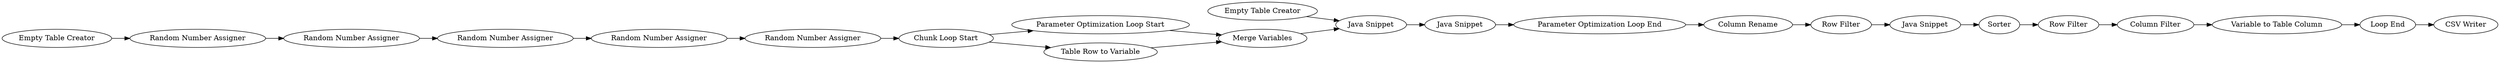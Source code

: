 digraph {
	2 [label="Java Snippet"]
	3 [label="Java Snippet"]
	6 [label="Parameter Optimization Loop Start"]
	8 [label="Empty Table Creator"]
	9 [label="Parameter Optimization Loop End"]
	23 [label="Row Filter"]
	24 [label="Column Rename"]
	27 [label="Java Snippet"]
	28 [label=Sorter]
	29 [label="Row Filter"]
	31 [label="Column Filter"]
	32 [label="Random Number Assigner"]
	33 [label="Empty Table Creator"]
	34 [label="Random Number Assigner"]
	35 [label="Random Number Assigner"]
	36 [label="Random Number Assigner"]
	37 [label="Random Number Assigner"]
	38 [label="Chunk Loop Start"]
	42 [label="Table Row to Variable"]
	43 [label="Merge Variables"]
	44 [label="Variable to Table Column"]
	45 [label="Loop End"]
	46 [label="CSV Writer"]
	2 -> 3
	3 -> 9
	6 -> 43
	8 -> 2
	9 -> 24
	23 -> 27
	24 -> 23
	27 -> 28
	28 -> 29
	29 -> 31
	31 -> 44
	32 -> 34
	33 -> 32
	34 -> 35
	35 -> 36
	36 -> 37
	37 -> 38
	38 -> 6
	38 -> 42
	42 -> 43
	43 -> 2
	44 -> 45
	45 -> 46
	rankdir=LR
}
